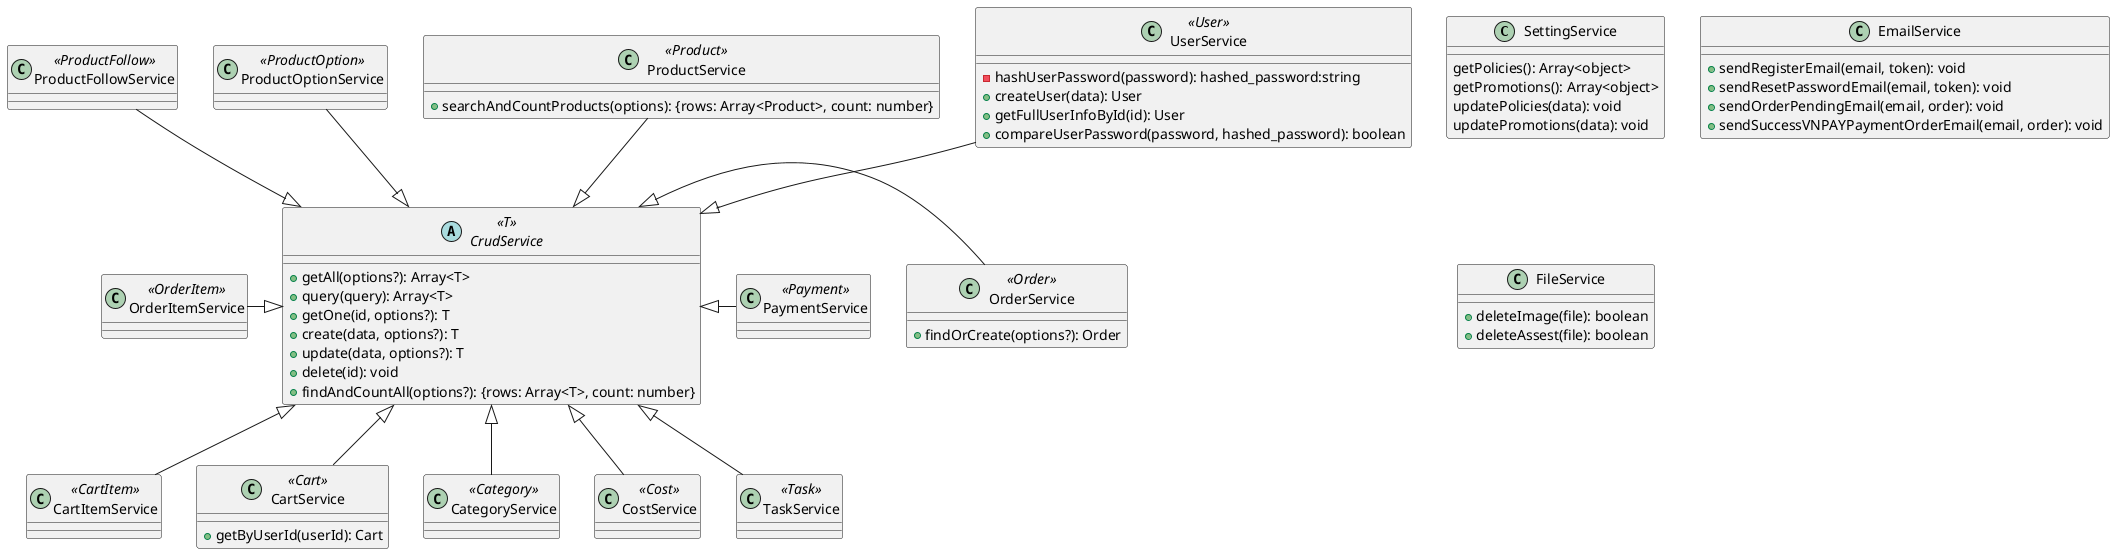 @startuml class-diagram-services
skinparam DefaultFontName "Times New Roman"
skinparam DefaultFontSize 14

class SettingService {
  getPolicies(): Array<object>
  getPromotions(): Array<object>
  updatePolicies(data): void
  updatePromotions(data): void
}
class EmailService {
  +sendRegisterEmail(email, token): void
  +sendResetPasswordEmail(email, token): void
  +sendOrderPendingEmail(email, order): void
  +sendSuccessVNPAYPaymentOrderEmail(email, order): void
}

class FileService {
  +deleteImage(file): boolean
  +deleteAssest(file): boolean
}

abstract class CrudService<<T>> {
  +getAll(options?): Array<T>
  +query(query): Array<T>
  +getOne(id, options?): T
  +create(data, options?): T
  +update(data, options?): T
  +delete(id): void
  +findAndCountAll(options?): {rows: Array<T>, count: number}
}

class CartItemService<<CartItem>> {
}

class CartService<<Cart>> {
  +getByUserId(userId): Cart
}

class CategoryService<<Category>> {
}

class CostService<<Cost>> {
}


class OrderItemService<<OrderItem>> {
}

class OrderService<<Order>> {
  +findOrCreate(options?): Order
}

class PaymentService<<Payment>> {
}

class ProductFollowService<<ProductFollow>> {
}

class ProductOptionService<<ProductOption>> {
}

class ProductService<<Product>> {
  +searchAndCountProducts(options): {rows: Array<Product>, count: number}
}


class UserService<<User>> {
  -hashUserPassword(password): hashed_password:string
  +createUser(data): User
  +getFullUserInfoById(id): User
  +compareUserPassword(password, hashed_password): boolean
}

class TaskService<<Task>> {
}

CartItemService -up-|> CrudService
CartService -up-|> CrudService
CategoryService -up-|> CrudService
CostService -up-|> CrudService
OrderItemService -right-|> CrudService
OrderService -left-|> CrudService
PaymentService -left-|> CrudService
ProductFollowService -down-|> CrudService
ProductOptionService -down-|> CrudService
ProductService -down-|> CrudService
UserService -down-|> CrudService
TaskService -up-|> CrudService
@enduml